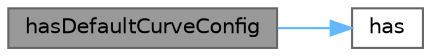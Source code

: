 digraph "hasDefaultCurveConfig"
{
 // INTERACTIVE_SVG=YES
 // LATEX_PDF_SIZE
  bgcolor="transparent";
  edge [fontname=Helvetica,fontsize=10,labelfontname=Helvetica,labelfontsize=10];
  node [fontname=Helvetica,fontsize=10,shape=box,height=0.2,width=0.4];
  rankdir="LR";
  Node1 [label="hasDefaultCurveConfig",height=0.2,width=0.4,color="gray40", fillcolor="grey60", style="filled", fontcolor="black",tooltip=" "];
  Node1 -> Node2 [color="steelblue1",style="solid"];
  Node2 [label="has",height=0.2,width=0.4,color="grey40", fillcolor="white", style="filled",URL="$classore_1_1data_1_1_curve_configurations.html#aa6b446ec07d2fe4be1e5b748a46096b5",tooltip=" "];
}

